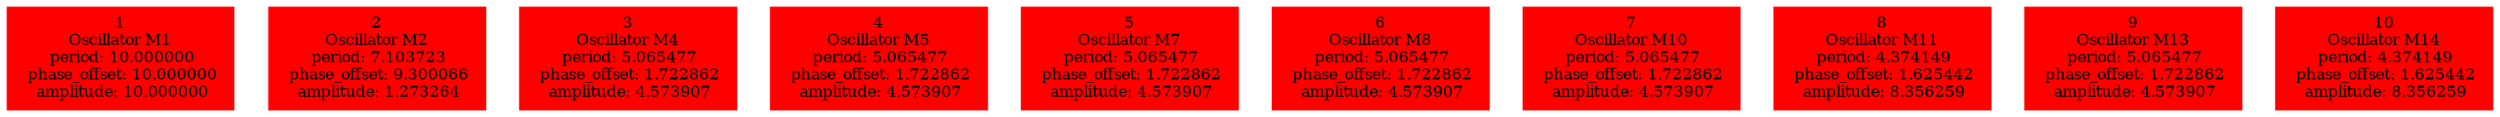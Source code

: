  digraph g{ forcelabels=true;
1 [label=<1<BR />Oscillator M1<BR /> period: 10.000000<BR /> phase_offset: 10.000000<BR /> amplitude: 10.000000>, shape=box,color=red,style=filled,fontsize=8];2 [label=<2<BR />Oscillator M2<BR /> period: 7.103723<BR /> phase_offset: 9.300066<BR /> amplitude: 1.273264>, shape=box,color=red,style=filled,fontsize=8];3 [label=<3<BR />Oscillator M4<BR /> period: 5.065477<BR /> phase_offset: 1.722862<BR /> amplitude: 4.573907>, shape=box,color=red,style=filled,fontsize=8];4 [label=<4<BR />Oscillator M5<BR /> period: 5.065477<BR /> phase_offset: 1.722862<BR /> amplitude: 4.573907>, shape=box,color=red,style=filled,fontsize=8];5 [label=<5<BR />Oscillator M7<BR /> period: 5.065477<BR /> phase_offset: 1.722862<BR /> amplitude: 4.573907>, shape=box,color=red,style=filled,fontsize=8];6 [label=<6<BR />Oscillator M8<BR /> period: 5.065477<BR /> phase_offset: 1.722862<BR /> amplitude: 4.573907>, shape=box,color=red,style=filled,fontsize=8];7 [label=<7<BR />Oscillator M10<BR /> period: 5.065477<BR /> phase_offset: 1.722862<BR /> amplitude: 4.573907>, shape=box,color=red,style=filled,fontsize=8];8 [label=<8<BR />Oscillator M11<BR /> period: 4.374149<BR /> phase_offset: 1.625442<BR /> amplitude: 8.356259>, shape=box,color=red,style=filled,fontsize=8];9 [label=<9<BR />Oscillator M13<BR /> period: 5.065477<BR /> phase_offset: 1.722862<BR /> amplitude: 4.573907>, shape=box,color=red,style=filled,fontsize=8];10 [label=<10<BR />Oscillator M14<BR /> period: 4.374149<BR /> phase_offset: 1.625442<BR /> amplitude: 8.356259>, shape=box,color=red,style=filled,fontsize=8]; }
